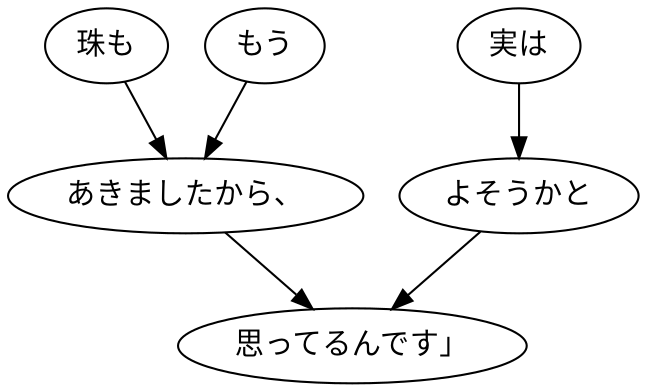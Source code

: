 digraph graph8391 {
	node0 [label="珠も"];
	node1 [label="もう"];
	node2 [label="あきましたから、"];
	node3 [label="実は"];
	node4 [label="よそうかと"];
	node5 [label="思ってるんです」"];
	node0 -> node2;
	node1 -> node2;
	node2 -> node5;
	node3 -> node4;
	node4 -> node5;
}
